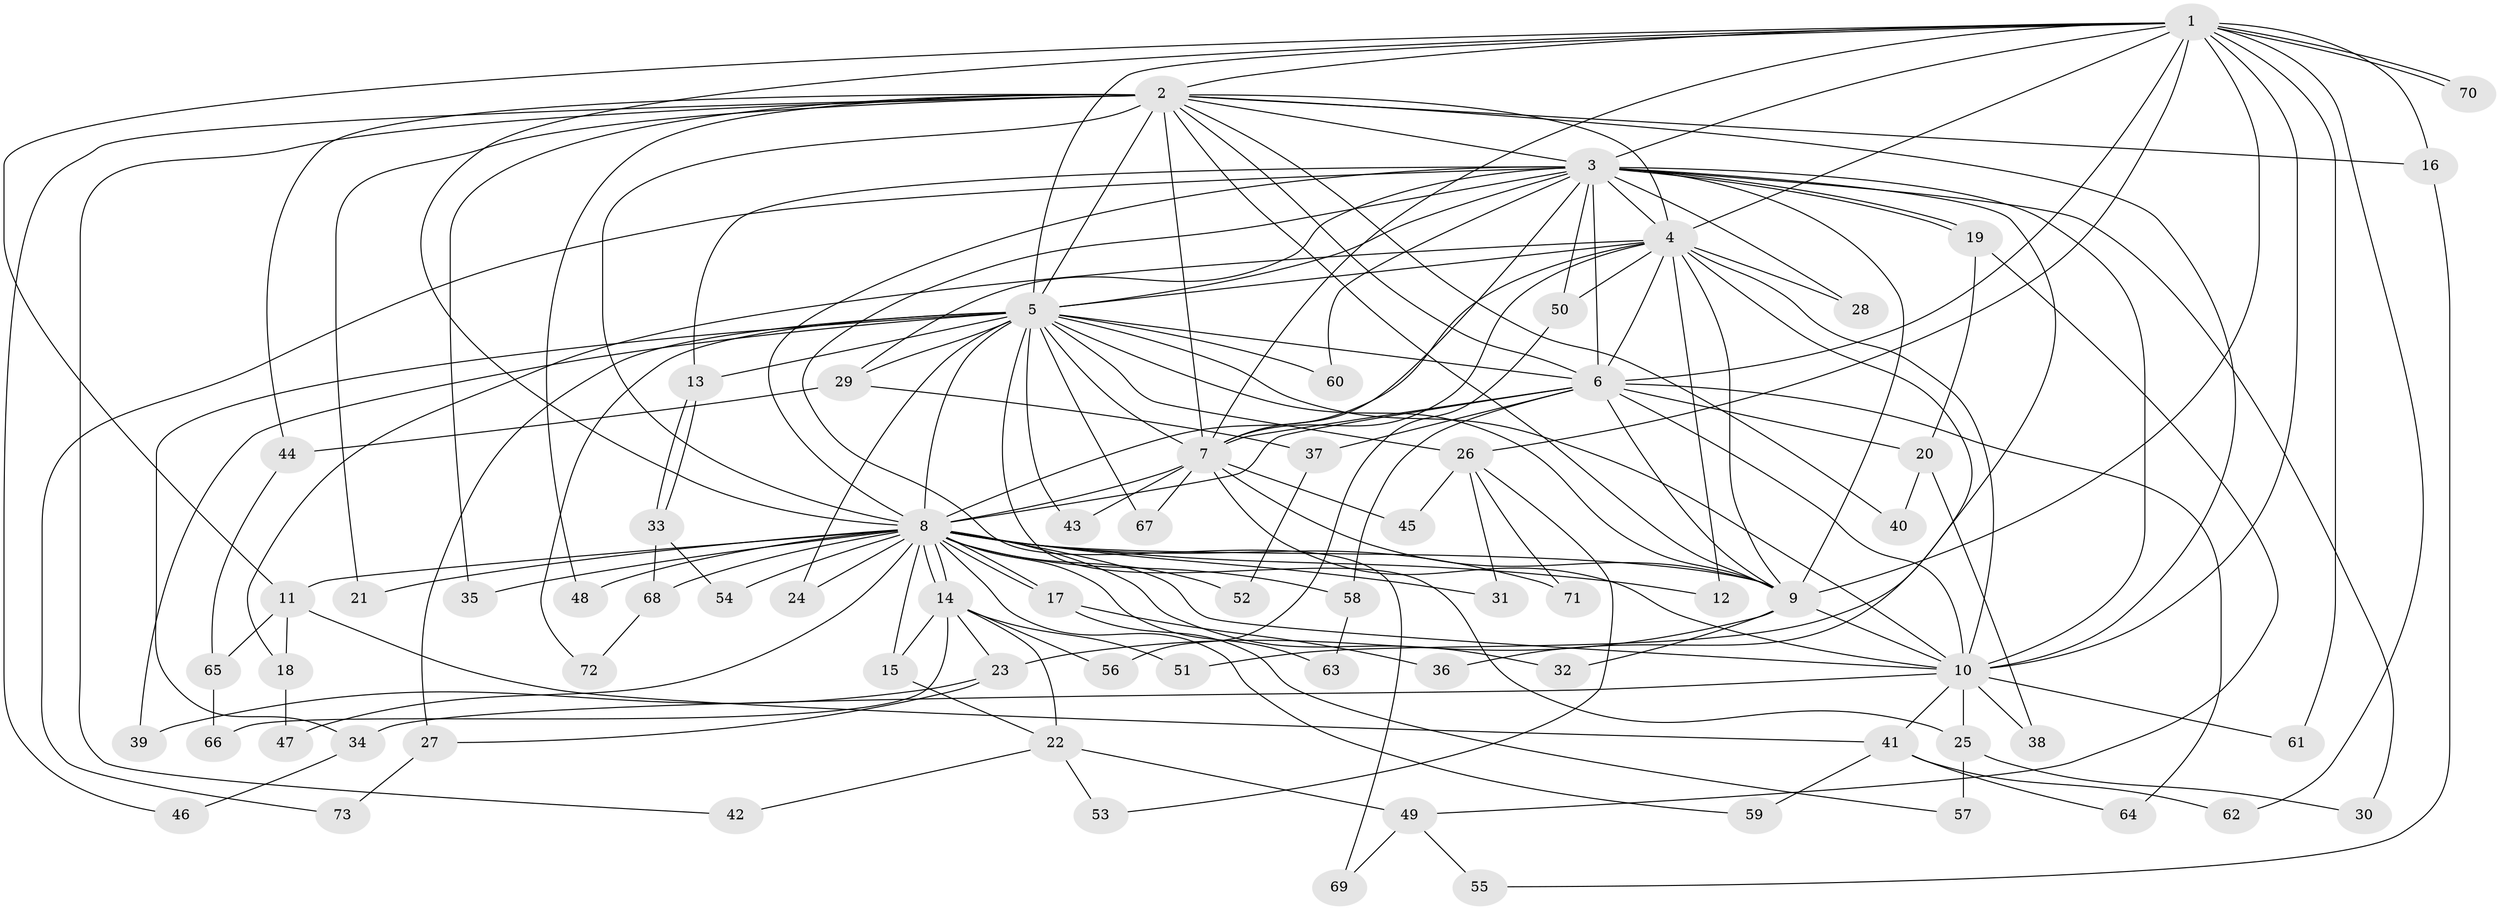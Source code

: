 // coarse degree distribution, {12: 0.0196078431372549, 14: 0.0196078431372549, 17: 0.0392156862745098, 18: 0.0196078431372549, 13: 0.0196078431372549, 25: 0.0196078431372549, 11: 0.0196078431372549, 7: 0.0392156862745098, 2: 0.45098039215686275, 4: 0.11764705882352941, 3: 0.19607843137254902, 6: 0.0196078431372549, 5: 0.0196078431372549}
// Generated by graph-tools (version 1.1) at 2025/23/03/03/25 07:23:43]
// undirected, 73 vertices, 171 edges
graph export_dot {
graph [start="1"]
  node [color=gray90,style=filled];
  1;
  2;
  3;
  4;
  5;
  6;
  7;
  8;
  9;
  10;
  11;
  12;
  13;
  14;
  15;
  16;
  17;
  18;
  19;
  20;
  21;
  22;
  23;
  24;
  25;
  26;
  27;
  28;
  29;
  30;
  31;
  32;
  33;
  34;
  35;
  36;
  37;
  38;
  39;
  40;
  41;
  42;
  43;
  44;
  45;
  46;
  47;
  48;
  49;
  50;
  51;
  52;
  53;
  54;
  55;
  56;
  57;
  58;
  59;
  60;
  61;
  62;
  63;
  64;
  65;
  66;
  67;
  68;
  69;
  70;
  71;
  72;
  73;
  1 -- 2;
  1 -- 3;
  1 -- 4;
  1 -- 5;
  1 -- 6;
  1 -- 7;
  1 -- 8;
  1 -- 9;
  1 -- 10;
  1 -- 11;
  1 -- 16;
  1 -- 26;
  1 -- 61;
  1 -- 62;
  1 -- 70;
  1 -- 70;
  2 -- 3;
  2 -- 4;
  2 -- 5;
  2 -- 6;
  2 -- 7;
  2 -- 8;
  2 -- 9;
  2 -- 10;
  2 -- 16;
  2 -- 21;
  2 -- 35;
  2 -- 40;
  2 -- 42;
  2 -- 44;
  2 -- 46;
  2 -- 48;
  3 -- 4;
  3 -- 5;
  3 -- 6;
  3 -- 7;
  3 -- 8;
  3 -- 9;
  3 -- 10;
  3 -- 13;
  3 -- 19;
  3 -- 19;
  3 -- 28;
  3 -- 29;
  3 -- 30;
  3 -- 50;
  3 -- 51;
  3 -- 60;
  3 -- 69;
  3 -- 73;
  4 -- 5;
  4 -- 6;
  4 -- 7;
  4 -- 8;
  4 -- 9;
  4 -- 10;
  4 -- 12;
  4 -- 18;
  4 -- 28;
  4 -- 36;
  4 -- 50;
  5 -- 6;
  5 -- 7;
  5 -- 8;
  5 -- 9;
  5 -- 10;
  5 -- 13;
  5 -- 24;
  5 -- 25;
  5 -- 26;
  5 -- 27;
  5 -- 29;
  5 -- 34;
  5 -- 39;
  5 -- 43;
  5 -- 60;
  5 -- 67;
  5 -- 72;
  6 -- 7;
  6 -- 8;
  6 -- 9;
  6 -- 10;
  6 -- 20;
  6 -- 37;
  6 -- 58;
  6 -- 64;
  7 -- 8;
  7 -- 9;
  7 -- 10;
  7 -- 43;
  7 -- 45;
  7 -- 67;
  8 -- 9;
  8 -- 10;
  8 -- 11;
  8 -- 12;
  8 -- 14;
  8 -- 14;
  8 -- 15;
  8 -- 17;
  8 -- 17;
  8 -- 21;
  8 -- 24;
  8 -- 31;
  8 -- 32;
  8 -- 35;
  8 -- 47;
  8 -- 48;
  8 -- 52;
  8 -- 54;
  8 -- 58;
  8 -- 59;
  8 -- 63;
  8 -- 68;
  8 -- 71;
  9 -- 10;
  9 -- 23;
  9 -- 32;
  10 -- 25;
  10 -- 34;
  10 -- 38;
  10 -- 41;
  10 -- 61;
  11 -- 18;
  11 -- 41;
  11 -- 65;
  13 -- 33;
  13 -- 33;
  14 -- 15;
  14 -- 22;
  14 -- 23;
  14 -- 51;
  14 -- 56;
  14 -- 66;
  15 -- 22;
  16 -- 55;
  17 -- 36;
  17 -- 57;
  18 -- 47;
  19 -- 20;
  19 -- 49;
  20 -- 38;
  20 -- 40;
  22 -- 42;
  22 -- 49;
  22 -- 53;
  23 -- 27;
  23 -- 39;
  25 -- 30;
  25 -- 57;
  26 -- 31;
  26 -- 45;
  26 -- 53;
  26 -- 71;
  27 -- 73;
  29 -- 37;
  29 -- 44;
  33 -- 54;
  33 -- 68;
  34 -- 46;
  37 -- 52;
  41 -- 59;
  41 -- 62;
  41 -- 64;
  44 -- 65;
  49 -- 55;
  49 -- 69;
  50 -- 56;
  58 -- 63;
  65 -- 66;
  68 -- 72;
}
